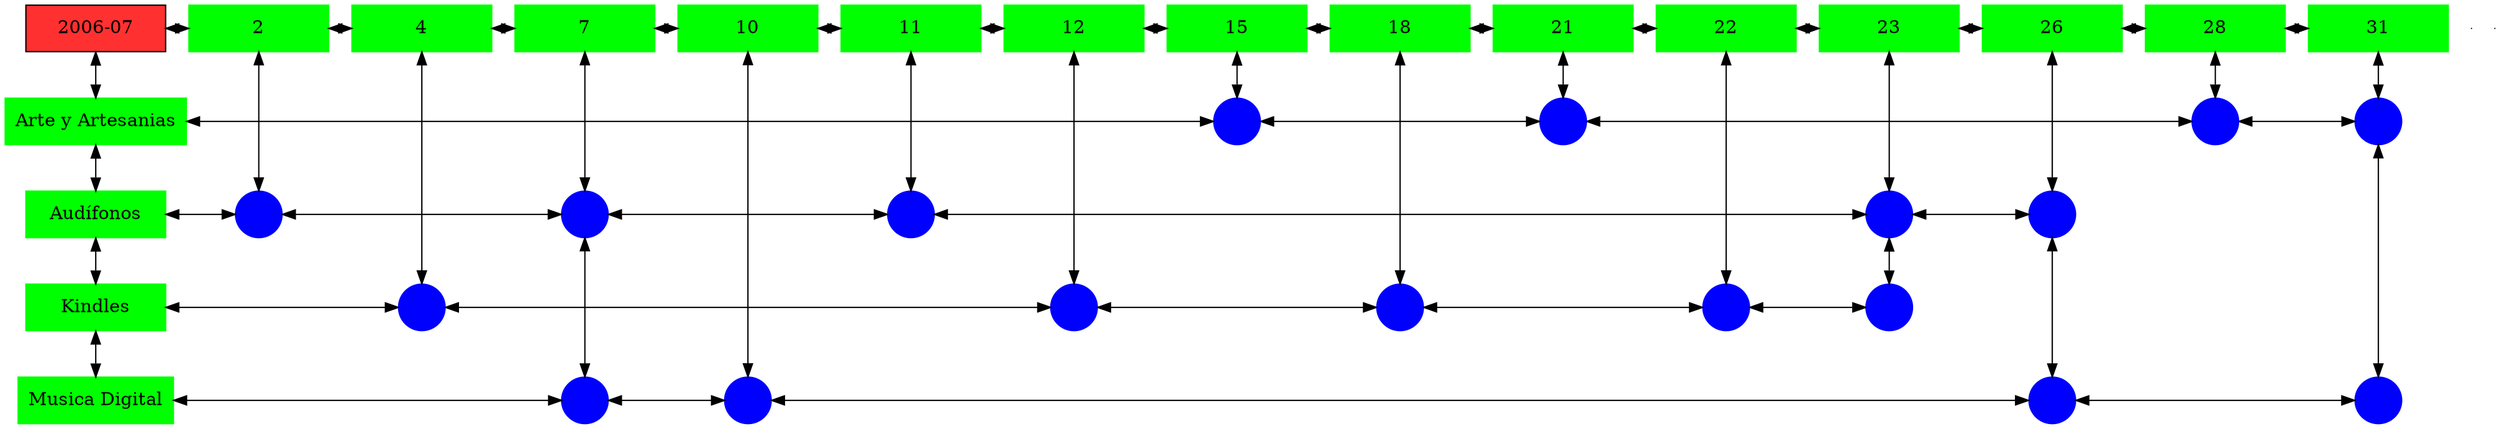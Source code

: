 digraph G{
node[shape="box"];
nodeMt[ label = "2006-07", width = 1.5, style = filled, fillcolor = firebrick1, group = 1 ];
e0[ shape = point, width = 0 ];
e1[ shape = point, width = 0 ];
node0xc001e97ae0[label="2",color=green,style =filled,width = 1.5 group=2];
nodeMt->node0xc001e97ae0[dir="both"];
{rank=same;nodeMt;node0xc001e97ae0;}
node0xc002238280[label="4",color=green,style =filled,width = 1.5 group=4];
node0xc001e97ae0->node0xc002238280[dir="both"];
{rank=same;node0xc001e97ae0;node0xc002238280;}
node0xc0021da5f0[label="7",color=green,style =filled,width = 1.5 group=7];
node0xc002238280->node0xc0021da5f0[dir="both"];
{rank=same;node0xc002238280;node0xc0021da5f0;}
node0xc002273b80[label="10",color=green,style =filled,width = 1.5 group=10];
node0xc0021da5f0->node0xc002273b80[dir="both"];
{rank=same;node0xc0021da5f0;node0xc002273b80;}
node0xc00207e9b0[label="11",color=green,style =filled,width = 1.5 group=11];
node0xc002273b80->node0xc00207e9b0[dir="both"];
{rank=same;node0xc002273b80;node0xc00207e9b0;}
node0xc001e62910[label="12",color=green,style =filled,width = 1.5 group=12];
node0xc00207e9b0->node0xc001e62910[dir="both"];
{rank=same;node0xc00207e9b0;node0xc001e62910;}
node0xc002294c80[label="15",color=green,style =filled,width = 1.5 group=15];
node0xc001e62910->node0xc002294c80[dir="both"];
{rank=same;node0xc001e62910;node0xc002294c80;}
node0xc002295cc0[label="18",color=green,style =filled,width = 1.5 group=18];
node0xc002294c80->node0xc002295cc0[dir="both"];
{rank=same;node0xc002294c80;node0xc002295cc0;}
node0xc002273360[label="21",color=green,style =filled,width = 1.5 group=21];
node0xc002295cc0->node0xc002273360[dir="both"];
{rank=same;node0xc002295cc0;node0xc002273360;}
node0xc001ecbf90[label="22",color=green,style =filled,width = 1.5 group=22];
node0xc002273360->node0xc001ecbf90[dir="both"];
{rank=same;node0xc002273360;node0xc001ecbf90;}
node0xc001f23b80[label="23",color=green,style =filled,width = 1.5 group=23];
node0xc001ecbf90->node0xc001f23b80[dir="both"];
{rank=same;node0xc001ecbf90;node0xc001f23b80;}
node0xc001eaf810[label="26",color=green,style =filled,width = 1.5 group=26];
node0xc001f23b80->node0xc001eaf810[dir="both"];
{rank=same;node0xc001f23b80;node0xc001eaf810;}
node0xc001eafa90[label="28",color=green,style =filled,width = 1.5 group=28];
node0xc001eaf810->node0xc001eafa90[dir="both"];
{rank=same;node0xc001eaf810;node0xc001eafa90;}
node0xc001fa35e0[label="31",color=green,style =filled,width = 1.5 group=31];
node0xc001eafa90->node0xc001fa35e0[dir="both"];
{rank=same;node0xc001eafa90;node0xc001fa35e0;}
node0xc001eafa40[label="Arte y Artesanias",color=green,style =filled width = 1.5 group=1];
node0xc002298580[label="",color=blue,style =filled, width = 0.5 group=15 shape=circle];
node0xc001eafa40->node0xc002298580[dir="both"];
{rank=same;node0xc001eafa40;node0xc002298580;}
node0xc002271300[label="",color=blue,style =filled, width = 0.5 group=21 shape=circle];
node0xc002298580->node0xc002271300[dir="both"];
{rank=same;node0xc002271300;node0xc002298580;}
node0xc001ebc380[label="",color=blue,style =filled, width = 0.5 group=28 shape=circle];
node0xc002271300->node0xc001ebc380[dir="both"];
{rank=same;node0xc001ebc380;node0xc002271300;}
node0xc002185700[label="",color=blue,style =filled, width = 0.5 group=31 shape=circle];
node0xc001ebc380->node0xc002185700[dir="both"];
{rank=same;node0xc002185700;node0xc001ebc380;}
node0xc001e97a90[label="Audífonos",color=green,style =filled width = 1.5 group=1];
node0xc001e8be00[label="",color=blue,style =filled, width = 0.5 group=2 shape=circle];
node0xc001e97a90->node0xc001e8be00[dir="both"];
{rank=same;node0xc001e97a90;node0xc001e8be00;}
node0xc0022b0180[label="",color=blue,style =filled, width = 0.5 group=7 shape=circle];
node0xc001e8be00->node0xc0022b0180[dir="both"];
{rank=same;node0xc0022b0180;node0xc001e8be00;}
node0xc00207ae80[label="",color=blue,style =filled, width = 0.5 group=11 shape=circle];
node0xc0022b0180->node0xc00207ae80[dir="both"];
{rank=same;node0xc00207ae80;node0xc0022b0180;}
node0xc001fb4a80[label="",color=blue,style =filled, width = 0.5 group=23 shape=circle];
node0xc00207ae80->node0xc001fb4a80[dir="both"];
{rank=same;node0xc001fb4a80;node0xc00207ae80;}
node0xc001ebc200[label="",color=blue,style =filled, width = 0.5 group=26 shape=circle];
node0xc001fb4a80->node0xc001ebc200[dir="both"];
{rank=same;node0xc001ebc200;node0xc001fb4a80;}
node0xc001e628c0[label="Kindles",color=green,style =filled width = 1.5 group=1];
node0xc002233100[label="",color=blue,style =filled, width = 0.5 group=4 shape=circle];
node0xc001e628c0->node0xc002233100[dir="both"];
{rank=same;node0xc001e628c0;node0xc002233100;}
node0xc002232200[label="",color=blue,style =filled, width = 0.5 group=12 shape=circle];
node0xc002233100->node0xc002232200[dir="both"];
{rank=same;node0xc002232200;node0xc002233100;}
node0xc002299280[label="",color=blue,style =filled, width = 0.5 group=18 shape=circle];
node0xc002232200->node0xc002299280[dir="both"];
{rank=same;node0xc002299280;node0xc002232200;}
node0xc001ed2d80[label="",color=blue,style =filled, width = 0.5 group=22 shape=circle];
node0xc002299280->node0xc001ed2d80[dir="both"];
{rank=same;node0xc001ed2d80;node0xc002299280;}
node0xc001f28180[label="",color=blue,style =filled, width = 0.5 group=23 shape=circle];
node0xc001ed2d80->node0xc001f28180[dir="both"];
{rank=same;node0xc001f28180;node0xc001ed2d80;}
node0xc001efbc70[label="Musica Digital",color=green,style =filled width = 1.5 group=1];
node0xc0021d6a00[label="",color=blue,style =filled, width = 0.5 group=7 shape=circle];
node0xc001efbc70->node0xc0021d6a00[dir="both"];
{rank=same;node0xc001efbc70;node0xc0021d6a00;}
node0xc002271b00[label="",color=blue,style =filled, width = 0.5 group=10 shape=circle];
node0xc0021d6a00->node0xc002271b00[dir="both"];
{rank=same;node0xc002271b00;node0xc0021d6a00;}
node0xc001f00500[label="",color=blue,style =filled, width = 0.5 group=26 shape=circle];
node0xc002271b00->node0xc001f00500[dir="both"];
{rank=same;node0xc001f00500;node0xc002271b00;}
node0xc001f99780[label="",color=blue,style =filled, width = 0.5 group=31 shape=circle];
node0xc001f00500->node0xc001f99780[dir="both"];
{rank=same;node0xc001f99780;node0xc001f00500;}
node0xc001e97ae0->node0xc001e8be00[dir="both"];
node0xc002238280->node0xc002233100[dir="both"];
node0xc0021da5f0->node0xc0022b0180[dir="both"];
node0xc0022b0180->node0xc0021d6a00[dir="both"];
node0xc002273b80->node0xc002271b00[dir="both"];
node0xc00207e9b0->node0xc00207ae80[dir="both"];
node0xc001e62910->node0xc002232200[dir="both"];
node0xc002294c80->node0xc002298580[dir="both"];
node0xc002295cc0->node0xc002299280[dir="both"];
node0xc002273360->node0xc002271300[dir="both"];
node0xc001ecbf90->node0xc001ed2d80[dir="both"];
node0xc001f23b80->node0xc001fb4a80[dir="both"];
node0xc001fb4a80->node0xc001f28180[dir="both"];
node0xc001eaf810->node0xc001ebc200[dir="both"];
node0xc001ebc200->node0xc001f00500[dir="both"];
node0xc001eafa90->node0xc001ebc380[dir="both"];
node0xc001fa35e0->node0xc002185700[dir="both"];
node0xc002185700->node0xc001f99780[dir="both"];
nodeMt->node0xc001eafa40[dir="both"];
node0xc001eafa40->node0xc001e97a90[dir="both"];
node0xc001e97a90->node0xc001e628c0[dir="both"];
node0xc001e628c0->node0xc001efbc70[dir="both"];
}
